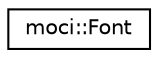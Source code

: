 digraph "Graphical Class Hierarchy"
{
 // INTERACTIVE_SVG=YES
  edge [fontname="Helvetica",fontsize="10",labelfontname="Helvetica",labelfontsize="10"];
  node [fontname="Helvetica",fontsize="10",shape=record];
  rankdir="LR";
  Node0 [label="moci::Font",height=0.2,width=0.4,color="black", fillcolor="white", style="filled",URL="$classmoci_1_1Font.html"];
}
